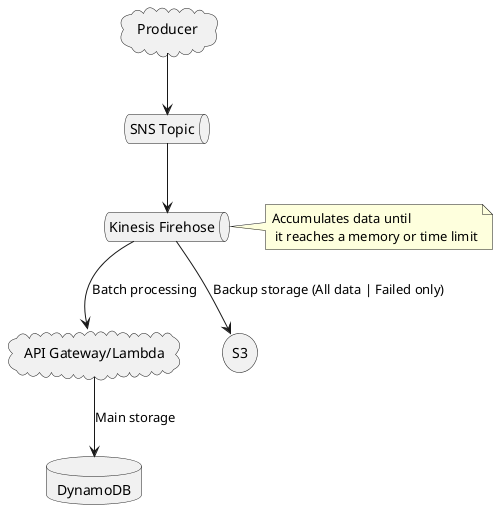 @startuml
cloud "Producer" as Producers
queue "SNS Topic" as SNS
queue "Kinesis Firehose" as Kinesis
cloud "API Gateway/Lambda" as Lambda
database "DynamoDB" as Dynamo
storage "S3" as S3

Producers --> SNS
SNS --> Kinesis
Kinesis --> Lambda: Batch processing
Lambda --> Dynamo: Main storage
Kinesis --> S3: Backup storage (All data | Failed only)

note right of Kinesis: Accumulates data until \n it reaches a memory or time limit

@enduml
